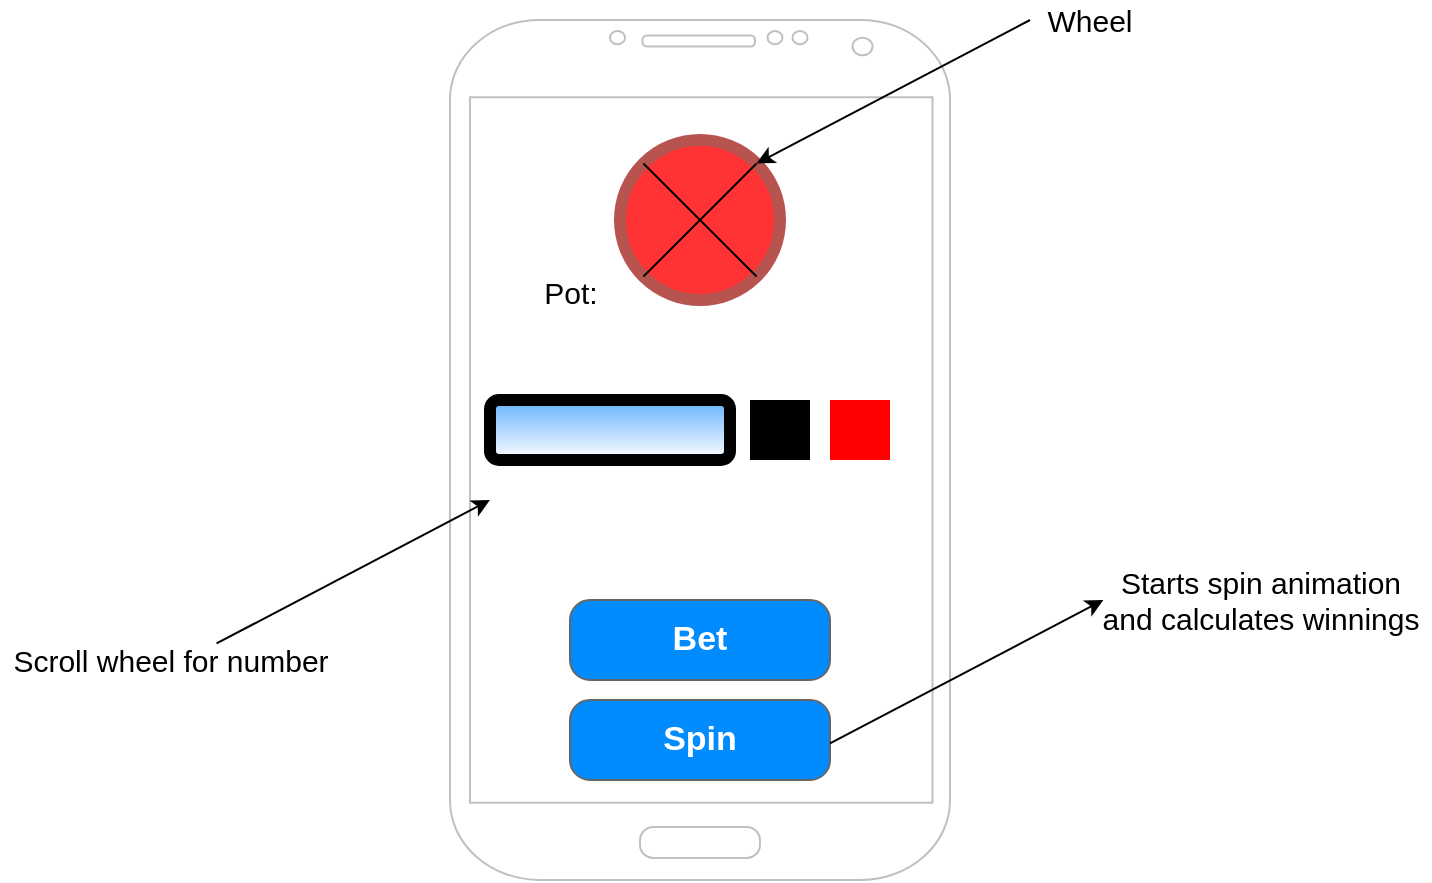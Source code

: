 <mxfile version="14.2.9" type="device"><diagram id="oQf302qw0M7NclfLAMB5" name="Page-1"><mxGraphModel dx="1770" dy="584" grid="1" gridSize="10" guides="1" tooltips="1" connect="1" arrows="1" fold="1" page="1" pageScale="1" pageWidth="850" pageHeight="1100" math="0" shadow="0"><root><mxCell id="0"/><mxCell id="1" parent="0"/><mxCell id="7CsEpL6KDAyAj_JK3HHw-1" value="" style="verticalLabelPosition=bottom;verticalAlign=top;html=1;shadow=0;dashed=0;strokeWidth=1;shape=mxgraph.android.phone2;strokeColor=#c0c0c0;" vertex="1" parent="1"><mxGeometry x="190" y="80" width="250" height="430" as="geometry"/></mxCell><mxCell id="7CsEpL6KDAyAj_JK3HHw-2" value="Spin" style="strokeWidth=1;shadow=0;dashed=0;align=center;html=1;shape=mxgraph.mockup.buttons.button;strokeColor=#666666;fontColor=#ffffff;mainText=;buttonStyle=round;fontSize=17;fontStyle=1;fillColor=#008cff;whiteSpace=wrap;" vertex="1" parent="1"><mxGeometry x="250" y="420" width="130" height="40" as="geometry"/></mxCell><mxCell id="7CsEpL6KDAyAj_JK3HHw-3" value="" style="ellipse;whiteSpace=wrap;html=1;aspect=fixed;strokeColor=#b85450;fillColor=#FF3333;strokeWidth=6;" vertex="1" parent="1"><mxGeometry x="275" y="140" width="80" height="80" as="geometry"/></mxCell><mxCell id="7CsEpL6KDAyAj_JK3HHw-4" value="" style="endArrow=none;html=1;entryX=1;entryY=0;entryDx=0;entryDy=0;exitX=0;exitY=1;exitDx=0;exitDy=0;" edge="1" parent="1" source="7CsEpL6KDAyAj_JK3HHw-3" target="7CsEpL6KDAyAj_JK3HHw-3"><mxGeometry width="50" height="50" relative="1" as="geometry"><mxPoint x="290" y="255" as="sourcePoint"/><mxPoint x="340" y="205" as="targetPoint"/></mxGeometry></mxCell><mxCell id="7CsEpL6KDAyAj_JK3HHw-5" value="" style="endArrow=none;html=1;entryX=0;entryY=0;entryDx=0;entryDy=0;exitX=1;exitY=1;exitDx=0;exitDy=0;" edge="1" parent="1" source="7CsEpL6KDAyAj_JK3HHw-3" target="7CsEpL6KDAyAj_JK3HHw-3"><mxGeometry width="50" height="50" relative="1" as="geometry"><mxPoint x="360" y="270" as="sourcePoint"/><mxPoint x="410" y="220" as="targetPoint"/></mxGeometry></mxCell><mxCell id="7CsEpL6KDAyAj_JK3HHw-6" value="" style="endArrow=classic;html=1;entryX=1;entryY=0;entryDx=0;entryDy=0;exitX=1;exitY=0;exitDx=0;exitDy=0;" edge="1" parent="1" target="7CsEpL6KDAyAj_JK3HHw-3"><mxGeometry width="50" height="50" relative="1" as="geometry"><mxPoint x="480" y="80" as="sourcePoint"/><mxPoint x="440" y="240" as="targetPoint"/></mxGeometry></mxCell><mxCell id="7CsEpL6KDAyAj_JK3HHw-7" value="Wheel" style="text;html=1;strokeColor=none;fillColor=none;align=center;verticalAlign=middle;whiteSpace=wrap;rounded=0;fontSize=15;" vertex="1" parent="1"><mxGeometry x="470" y="70" width="80" height="20" as="geometry"/></mxCell><mxCell id="7CsEpL6KDAyAj_JK3HHw-8" value="Bet" style="strokeWidth=1;shadow=0;dashed=0;align=center;html=1;shape=mxgraph.mockup.buttons.button;strokeColor=#666666;fontColor=#ffffff;mainText=;buttonStyle=round;fontSize=17;fontStyle=1;fillColor=#008cff;whiteSpace=wrap;" vertex="1" parent="1"><mxGeometry x="250" y="370" width="130" height="40" as="geometry"/></mxCell><mxCell id="7CsEpL6KDAyAj_JK3HHw-9" value="" style="endArrow=classic;html=1;entryX=1;entryY=0;entryDx=0;entryDy=0;exitX=1;exitY=0;exitDx=0;exitDy=0;" edge="1" parent="1"><mxGeometry width="50" height="50" relative="1" as="geometry"><mxPoint x="380.004" y="441.716" as="sourcePoint"/><mxPoint x="516.72" y="370" as="targetPoint"/></mxGeometry></mxCell><mxCell id="7CsEpL6KDAyAj_JK3HHw-10" value="Starts spin animation &lt;br&gt;and calculates winnings" style="text;html=1;align=center;verticalAlign=middle;resizable=0;points=[];autosize=1;fontSize=15;" vertex="1" parent="1"><mxGeometry x="510" y="350" width="170" height="40" as="geometry"/></mxCell><mxCell id="7CsEpL6KDAyAj_JK3HHw-11" value="" style="rounded=1;whiteSpace=wrap;html=1;strokeWidth=6;fontSize=15;gradientColor=#ffffff;fillColor=#66B2FF;" vertex="1" parent="1"><mxGeometry x="210" y="270" width="120" height="30" as="geometry"/></mxCell><mxCell id="7CsEpL6KDAyAj_JK3HHw-12" value="" style="endArrow=classic;html=1;entryX=1;entryY=0;entryDx=0;entryDy=0;exitX=1;exitY=0;exitDx=0;exitDy=0;" edge="1" parent="1"><mxGeometry width="50" height="50" relative="1" as="geometry"><mxPoint x="73.284" y="391.716" as="sourcePoint"/><mxPoint x="210" y="320" as="targetPoint"/></mxGeometry></mxCell><mxCell id="7CsEpL6KDAyAj_JK3HHw-13" value="Scroll wheel for number" style="text;html=1;align=center;verticalAlign=middle;resizable=0;points=[];autosize=1;fontSize=15;" vertex="1" parent="1"><mxGeometry x="-35" y="390" width="170" height="20" as="geometry"/></mxCell><mxCell id="7CsEpL6KDAyAj_JK3HHw-15" value="" style="whiteSpace=wrap;html=1;aspect=fixed;strokeWidth=6;fontSize=15;fillColor=#FF0000;strokeColor=none;" vertex="1" parent="1"><mxGeometry x="380" y="270" width="30" height="30" as="geometry"/></mxCell><mxCell id="7CsEpL6KDAyAj_JK3HHw-16" value="" style="whiteSpace=wrap;html=1;aspect=fixed;strokeWidth=6;fontSize=15;fillColor=#000000;strokeColor=none;" vertex="1" parent="1"><mxGeometry x="340" y="270" width="30" height="30" as="geometry"/></mxCell><mxCell id="7CsEpL6KDAyAj_JK3HHw-18" value="Pot: $$$$" style="text;html=1;align=center;verticalAlign=middle;resizable=0;points=[];autosize=1;fontSize=15;" vertex="1" parent="1"><mxGeometry x="210" y="230" width="80" height="20" as="geometry"/></mxCell></root></mxGraphModel></diagram></mxfile>